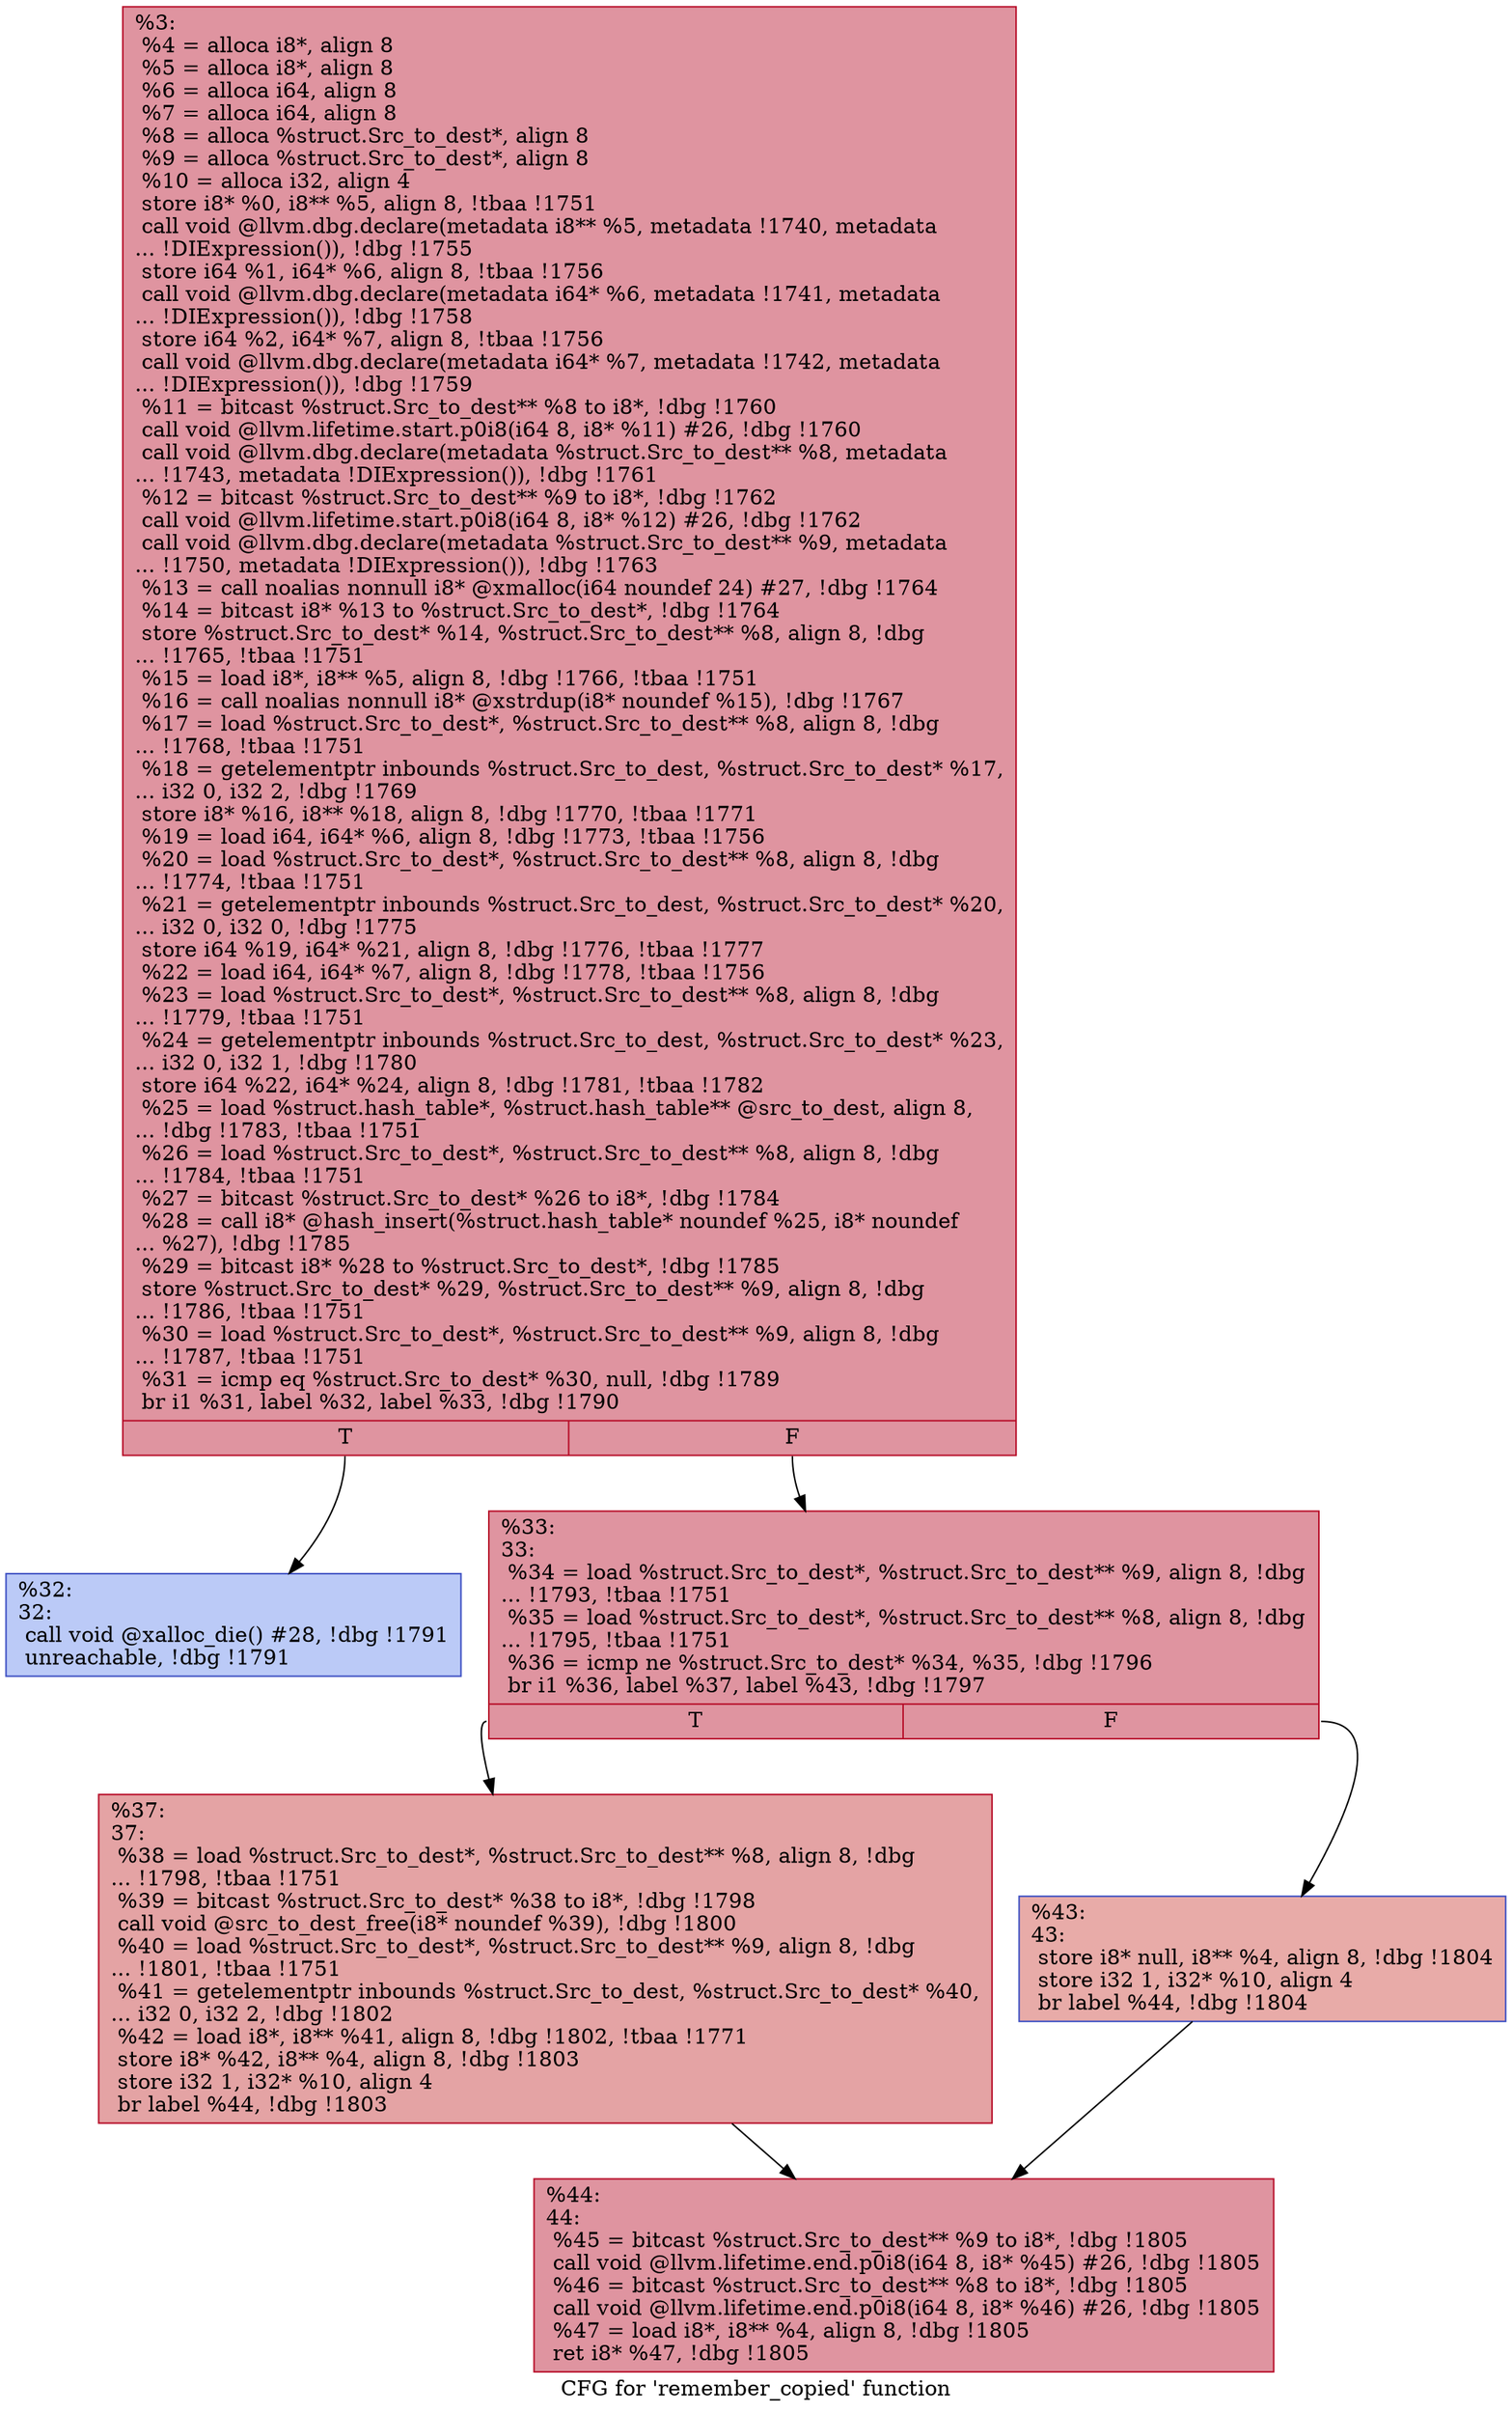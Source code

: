 digraph "CFG for 'remember_copied' function" {
	label="CFG for 'remember_copied' function";

	Node0x18a55a0 [shape=record,color="#b70d28ff", style=filled, fillcolor="#b70d2870",label="{%3:\l  %4 = alloca i8*, align 8\l  %5 = alloca i8*, align 8\l  %6 = alloca i64, align 8\l  %7 = alloca i64, align 8\l  %8 = alloca %struct.Src_to_dest*, align 8\l  %9 = alloca %struct.Src_to_dest*, align 8\l  %10 = alloca i32, align 4\l  store i8* %0, i8** %5, align 8, !tbaa !1751\l  call void @llvm.dbg.declare(metadata i8** %5, metadata !1740, metadata\l... !DIExpression()), !dbg !1755\l  store i64 %1, i64* %6, align 8, !tbaa !1756\l  call void @llvm.dbg.declare(metadata i64* %6, metadata !1741, metadata\l... !DIExpression()), !dbg !1758\l  store i64 %2, i64* %7, align 8, !tbaa !1756\l  call void @llvm.dbg.declare(metadata i64* %7, metadata !1742, metadata\l... !DIExpression()), !dbg !1759\l  %11 = bitcast %struct.Src_to_dest** %8 to i8*, !dbg !1760\l  call void @llvm.lifetime.start.p0i8(i64 8, i8* %11) #26, !dbg !1760\l  call void @llvm.dbg.declare(metadata %struct.Src_to_dest** %8, metadata\l... !1743, metadata !DIExpression()), !dbg !1761\l  %12 = bitcast %struct.Src_to_dest** %9 to i8*, !dbg !1762\l  call void @llvm.lifetime.start.p0i8(i64 8, i8* %12) #26, !dbg !1762\l  call void @llvm.dbg.declare(metadata %struct.Src_to_dest** %9, metadata\l... !1750, metadata !DIExpression()), !dbg !1763\l  %13 = call noalias nonnull i8* @xmalloc(i64 noundef 24) #27, !dbg !1764\l  %14 = bitcast i8* %13 to %struct.Src_to_dest*, !dbg !1764\l  store %struct.Src_to_dest* %14, %struct.Src_to_dest** %8, align 8, !dbg\l... !1765, !tbaa !1751\l  %15 = load i8*, i8** %5, align 8, !dbg !1766, !tbaa !1751\l  %16 = call noalias nonnull i8* @xstrdup(i8* noundef %15), !dbg !1767\l  %17 = load %struct.Src_to_dest*, %struct.Src_to_dest** %8, align 8, !dbg\l... !1768, !tbaa !1751\l  %18 = getelementptr inbounds %struct.Src_to_dest, %struct.Src_to_dest* %17,\l... i32 0, i32 2, !dbg !1769\l  store i8* %16, i8** %18, align 8, !dbg !1770, !tbaa !1771\l  %19 = load i64, i64* %6, align 8, !dbg !1773, !tbaa !1756\l  %20 = load %struct.Src_to_dest*, %struct.Src_to_dest** %8, align 8, !dbg\l... !1774, !tbaa !1751\l  %21 = getelementptr inbounds %struct.Src_to_dest, %struct.Src_to_dest* %20,\l... i32 0, i32 0, !dbg !1775\l  store i64 %19, i64* %21, align 8, !dbg !1776, !tbaa !1777\l  %22 = load i64, i64* %7, align 8, !dbg !1778, !tbaa !1756\l  %23 = load %struct.Src_to_dest*, %struct.Src_to_dest** %8, align 8, !dbg\l... !1779, !tbaa !1751\l  %24 = getelementptr inbounds %struct.Src_to_dest, %struct.Src_to_dest* %23,\l... i32 0, i32 1, !dbg !1780\l  store i64 %22, i64* %24, align 8, !dbg !1781, !tbaa !1782\l  %25 = load %struct.hash_table*, %struct.hash_table** @src_to_dest, align 8,\l... !dbg !1783, !tbaa !1751\l  %26 = load %struct.Src_to_dest*, %struct.Src_to_dest** %8, align 8, !dbg\l... !1784, !tbaa !1751\l  %27 = bitcast %struct.Src_to_dest* %26 to i8*, !dbg !1784\l  %28 = call i8* @hash_insert(%struct.hash_table* noundef %25, i8* noundef\l... %27), !dbg !1785\l  %29 = bitcast i8* %28 to %struct.Src_to_dest*, !dbg !1785\l  store %struct.Src_to_dest* %29, %struct.Src_to_dest** %9, align 8, !dbg\l... !1786, !tbaa !1751\l  %30 = load %struct.Src_to_dest*, %struct.Src_to_dest** %9, align 8, !dbg\l... !1787, !tbaa !1751\l  %31 = icmp eq %struct.Src_to_dest* %30, null, !dbg !1789\l  br i1 %31, label %32, label %33, !dbg !1790\l|{<s0>T|<s1>F}}"];
	Node0x18a55a0:s0 -> Node0x18a5630;
	Node0x18a55a0:s1 -> Node0x18a5680;
	Node0x18a5630 [shape=record,color="#3d50c3ff", style=filled, fillcolor="#6687ed70",label="{%32:\l32:                                               \l  call void @xalloc_die() #28, !dbg !1791\l  unreachable, !dbg !1791\l}"];
	Node0x18a5680 [shape=record,color="#b70d28ff", style=filled, fillcolor="#b70d2870",label="{%33:\l33:                                               \l  %34 = load %struct.Src_to_dest*, %struct.Src_to_dest** %9, align 8, !dbg\l... !1793, !tbaa !1751\l  %35 = load %struct.Src_to_dest*, %struct.Src_to_dest** %8, align 8, !dbg\l... !1795, !tbaa !1751\l  %36 = icmp ne %struct.Src_to_dest* %34, %35, !dbg !1796\l  br i1 %36, label %37, label %43, !dbg !1797\l|{<s0>T|<s1>F}}"];
	Node0x18a5680:s0 -> Node0x18a56d0;
	Node0x18a5680:s1 -> Node0x18a5720;
	Node0x18a56d0 [shape=record,color="#b70d28ff", style=filled, fillcolor="#c32e3170",label="{%37:\l37:                                               \l  %38 = load %struct.Src_to_dest*, %struct.Src_to_dest** %8, align 8, !dbg\l... !1798, !tbaa !1751\l  %39 = bitcast %struct.Src_to_dest* %38 to i8*, !dbg !1798\l  call void @src_to_dest_free(i8* noundef %39), !dbg !1800\l  %40 = load %struct.Src_to_dest*, %struct.Src_to_dest** %9, align 8, !dbg\l... !1801, !tbaa !1751\l  %41 = getelementptr inbounds %struct.Src_to_dest, %struct.Src_to_dest* %40,\l... i32 0, i32 2, !dbg !1802\l  %42 = load i8*, i8** %41, align 8, !dbg !1802, !tbaa !1771\l  store i8* %42, i8** %4, align 8, !dbg !1803\l  store i32 1, i32* %10, align 4\l  br label %44, !dbg !1803\l}"];
	Node0x18a56d0 -> Node0x18a5770;
	Node0x18a5720 [shape=record,color="#3d50c3ff", style=filled, fillcolor="#cc403a70",label="{%43:\l43:                                               \l  store i8* null, i8** %4, align 8, !dbg !1804\l  store i32 1, i32* %10, align 4\l  br label %44, !dbg !1804\l}"];
	Node0x18a5720 -> Node0x18a5770;
	Node0x18a5770 [shape=record,color="#b70d28ff", style=filled, fillcolor="#b70d2870",label="{%44:\l44:                                               \l  %45 = bitcast %struct.Src_to_dest** %9 to i8*, !dbg !1805\l  call void @llvm.lifetime.end.p0i8(i64 8, i8* %45) #26, !dbg !1805\l  %46 = bitcast %struct.Src_to_dest** %8 to i8*, !dbg !1805\l  call void @llvm.lifetime.end.p0i8(i64 8, i8* %46) #26, !dbg !1805\l  %47 = load i8*, i8** %4, align 8, !dbg !1805\l  ret i8* %47, !dbg !1805\l}"];
}
